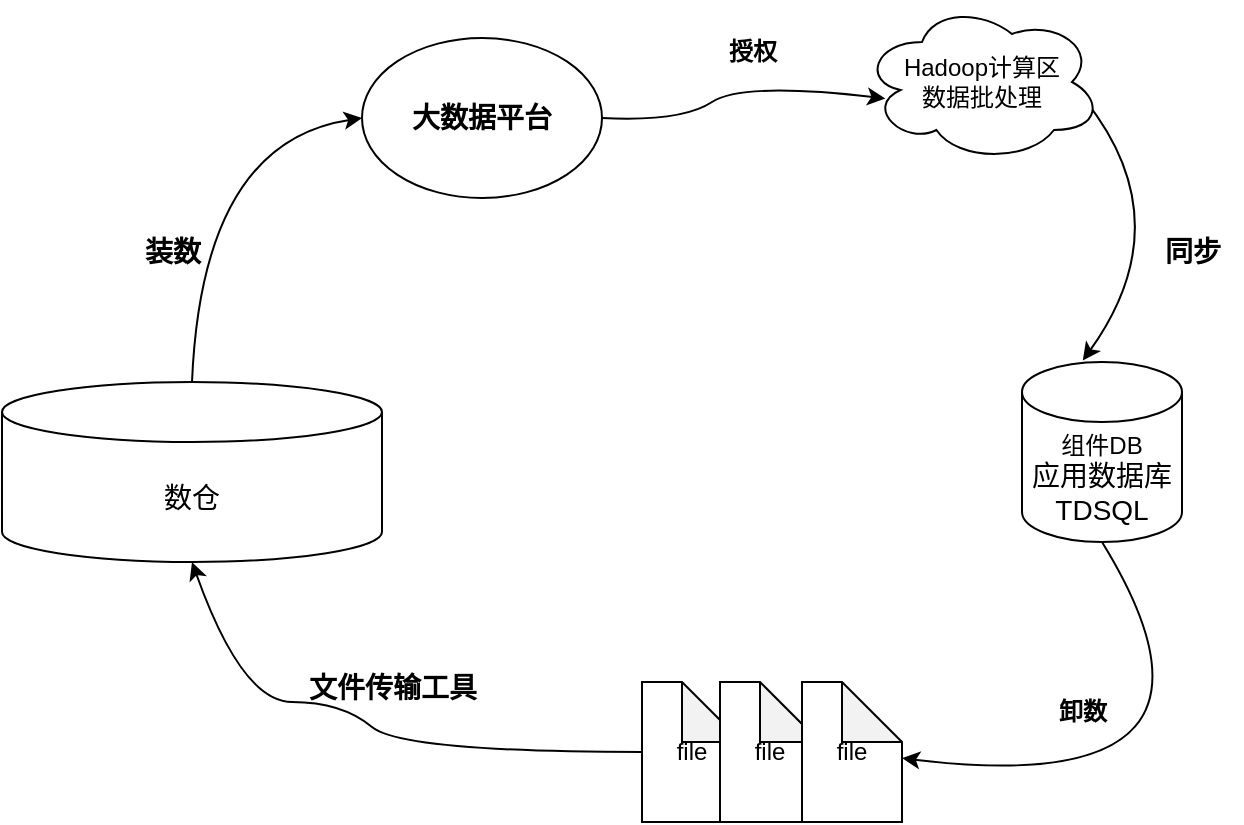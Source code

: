 <mxfile version="24.7.7">
  <diagram name="第 1 页" id="pNArF8LXwm-rtK7h72q3">
    <mxGraphModel dx="1290" dy="541" grid="1" gridSize="10" guides="1" tooltips="1" connect="1" arrows="1" fold="1" page="1" pageScale="1" pageWidth="827" pageHeight="1169" math="0" shadow="0">
      <root>
        <mxCell id="0" />
        <mxCell id="1" parent="0" />
        <mxCell id="jjaOtImQW9Kn3S6BhbIs-1" value="组件DB&lt;br&gt;&lt;font style=&quot;font-size: 14px;&quot;&gt;应用数据库&lt;br&gt;TDSQL&lt;/font&gt;" style="shape=cylinder3;whiteSpace=wrap;html=1;boundedLbl=1;backgroundOutline=1;size=15;" vertex="1" parent="1">
          <mxGeometry x="540" y="200" width="80" height="90" as="geometry" />
        </mxCell>
        <mxCell id="jjaOtImQW9Kn3S6BhbIs-6" value="" style="curved=1;endArrow=classic;html=1;rounded=0;exitX=0.5;exitY=1;exitDx=0;exitDy=0;exitPerimeter=0;" edge="1" parent="1" source="jjaOtImQW9Kn3S6BhbIs-1" target="jjaOtImQW9Kn3S6BhbIs-5">
          <mxGeometry width="50" height="50" relative="1" as="geometry">
            <mxPoint x="610" y="420" as="sourcePoint" />
            <mxPoint x="660" y="370" as="targetPoint" />
            <Array as="points">
              <mxPoint x="660" y="420" />
            </Array>
          </mxGeometry>
        </mxCell>
        <mxCell id="jjaOtImQW9Kn3S6BhbIs-7" value="" style="group" vertex="1" connectable="0" parent="1">
          <mxGeometry x="350" y="360" width="130" height="70" as="geometry" />
        </mxCell>
        <mxCell id="jjaOtImQW9Kn3S6BhbIs-3" value="file" style="shape=note;whiteSpace=wrap;html=1;backgroundOutline=1;darkOpacity=0.05;" vertex="1" parent="jjaOtImQW9Kn3S6BhbIs-7">
          <mxGeometry width="50" height="70" as="geometry" />
        </mxCell>
        <mxCell id="jjaOtImQW9Kn3S6BhbIs-4" value="file" style="shape=note;whiteSpace=wrap;html=1;backgroundOutline=1;darkOpacity=0.05;" vertex="1" parent="jjaOtImQW9Kn3S6BhbIs-7">
          <mxGeometry x="39" width="50" height="70" as="geometry" />
        </mxCell>
        <mxCell id="jjaOtImQW9Kn3S6BhbIs-5" value="file" style="shape=note;whiteSpace=wrap;html=1;backgroundOutline=1;darkOpacity=0.05;" vertex="1" parent="jjaOtImQW9Kn3S6BhbIs-7">
          <mxGeometry x="80" width="50" height="70" as="geometry" />
        </mxCell>
        <mxCell id="jjaOtImQW9Kn3S6BhbIs-8" value="&lt;b&gt;卸数&lt;/b&gt;" style="text;html=1;align=center;verticalAlign=middle;resizable=0;points=[];autosize=1;strokeColor=none;fillColor=none;" vertex="1" parent="1">
          <mxGeometry x="545" y="360" width="50" height="30" as="geometry" />
        </mxCell>
        <mxCell id="jjaOtImQW9Kn3S6BhbIs-11" value="&lt;font style=&quot;font-size: 14px;&quot;&gt;数仓&lt;/font&gt;" style="shape=cylinder3;whiteSpace=wrap;html=1;boundedLbl=1;backgroundOutline=1;size=15;" vertex="1" parent="1">
          <mxGeometry x="30" y="210" width="190" height="90" as="geometry" />
        </mxCell>
        <mxCell id="jjaOtImQW9Kn3S6BhbIs-12" value="" style="curved=1;endArrow=classic;html=1;rounded=0;exitX=0;exitY=0.5;exitDx=0;exitDy=0;exitPerimeter=0;entryX=0.5;entryY=1;entryDx=0;entryDy=0;entryPerimeter=0;" edge="1" parent="1" source="jjaOtImQW9Kn3S6BhbIs-3" target="jjaOtImQW9Kn3S6BhbIs-11">
          <mxGeometry width="50" height="50" relative="1" as="geometry">
            <mxPoint x="50" y="470" as="sourcePoint" />
            <mxPoint x="100" y="420" as="targetPoint" />
            <Array as="points">
              <mxPoint x="230" y="395" />
              <mxPoint x="200" y="370" />
              <mxPoint x="150" y="370" />
            </Array>
          </mxGeometry>
        </mxCell>
        <mxCell id="jjaOtImQW9Kn3S6BhbIs-13" value="&lt;font style=&quot;font-size: 14px;&quot;&gt;&lt;b&gt;文件传输工具&lt;/b&gt;&lt;/font&gt;" style="text;html=1;align=center;verticalAlign=middle;resizable=0;points=[];autosize=1;strokeColor=none;fillColor=none;" vertex="1" parent="1">
          <mxGeometry x="170" y="348" width="110" height="30" as="geometry" />
        </mxCell>
        <mxCell id="jjaOtImQW9Kn3S6BhbIs-14" value="&lt;b&gt;&lt;font style=&quot;font-size: 14px;&quot;&gt;大数据平台&lt;/font&gt;&lt;/b&gt;" style="ellipse;whiteSpace=wrap;html=1;" vertex="1" parent="1">
          <mxGeometry x="210" y="38" width="120" height="80" as="geometry" />
        </mxCell>
        <mxCell id="jjaOtImQW9Kn3S6BhbIs-15" value="" style="curved=1;endArrow=classic;html=1;rounded=0;exitX=0.5;exitY=0;exitDx=0;exitDy=0;exitPerimeter=0;entryX=0;entryY=0.5;entryDx=0;entryDy=0;" edge="1" parent="1" source="jjaOtImQW9Kn3S6BhbIs-11" target="jjaOtImQW9Kn3S6BhbIs-14">
          <mxGeometry width="50" height="50" relative="1" as="geometry">
            <mxPoint x="130" y="140" as="sourcePoint" />
            <mxPoint x="180" y="90" as="targetPoint" />
            <Array as="points">
              <mxPoint x="130" y="90" />
            </Array>
          </mxGeometry>
        </mxCell>
        <mxCell id="jjaOtImQW9Kn3S6BhbIs-16" value="" style="curved=1;endArrow=classic;html=1;rounded=0;entryX=0.38;entryY=-0.008;entryDx=0;entryDy=0;entryPerimeter=0;exitX=0.93;exitY=0.613;exitDx=0;exitDy=0;exitPerimeter=0;" edge="1" parent="1" source="jjaOtImQW9Kn3S6BhbIs-20" target="jjaOtImQW9Kn3S6BhbIs-1">
          <mxGeometry width="50" height="50" relative="1" as="geometry">
            <mxPoint x="580" y="60" as="sourcePoint" />
            <mxPoint x="510" y="50" as="targetPoint" />
            <Array as="points">
              <mxPoint x="620" y="130" />
            </Array>
          </mxGeometry>
        </mxCell>
        <mxCell id="jjaOtImQW9Kn3S6BhbIs-17" value="&lt;font style=&quot;font-size: 14px;&quot;&gt;&lt;b&gt;同步&lt;/b&gt;&lt;/font&gt;" style="text;html=1;align=center;verticalAlign=middle;resizable=0;points=[];autosize=1;strokeColor=none;fillColor=none;" vertex="1" parent="1">
          <mxGeometry x="600" y="130" width="50" height="30" as="geometry" />
        </mxCell>
        <mxCell id="jjaOtImQW9Kn3S6BhbIs-18" value="&lt;font style=&quot;font-size: 14px;&quot;&gt;&lt;b&gt;装数&lt;/b&gt;&lt;/font&gt;" style="text;html=1;align=center;verticalAlign=middle;resizable=0;points=[];autosize=1;strokeColor=none;fillColor=none;" vertex="1" parent="1">
          <mxGeometry x="90" y="130" width="50" height="30" as="geometry" />
        </mxCell>
        <mxCell id="jjaOtImQW9Kn3S6BhbIs-20" value="Hadoop计算区&lt;br&gt;数据批处理" style="ellipse;shape=cloud;whiteSpace=wrap;html=1;" vertex="1" parent="1">
          <mxGeometry x="460" y="20" width="120" height="80" as="geometry" />
        </mxCell>
        <mxCell id="jjaOtImQW9Kn3S6BhbIs-22" value="" style="curved=1;endArrow=classic;html=1;rounded=0;exitX=1;exitY=0.5;exitDx=0;exitDy=0;entryX=0.097;entryY=0.603;entryDx=0;entryDy=0;entryPerimeter=0;" edge="1" parent="1" source="jjaOtImQW9Kn3S6BhbIs-14" target="jjaOtImQW9Kn3S6BhbIs-20">
          <mxGeometry width="50" height="50" relative="1" as="geometry">
            <mxPoint x="390" y="150" as="sourcePoint" />
            <mxPoint x="440" y="100" as="targetPoint" />
            <Array as="points">
              <mxPoint x="370" y="80" />
              <mxPoint x="400" y="60" />
            </Array>
          </mxGeometry>
        </mxCell>
        <mxCell id="jjaOtImQW9Kn3S6BhbIs-23" value="&lt;b&gt;授权&lt;/b&gt;" style="text;html=1;align=center;verticalAlign=middle;resizable=0;points=[];autosize=1;strokeColor=none;fillColor=none;" vertex="1" parent="1">
          <mxGeometry x="380" y="30" width="50" height="30" as="geometry" />
        </mxCell>
      </root>
    </mxGraphModel>
  </diagram>
</mxfile>
